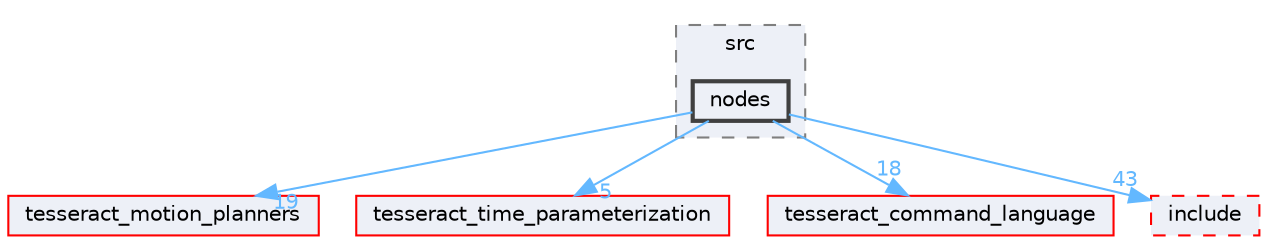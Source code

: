 digraph "tesseract_task_composer/src/nodes"
{
 // LATEX_PDF_SIZE
  bgcolor="transparent";
  edge [fontname=Helvetica,fontsize=10,labelfontname=Helvetica,labelfontsize=10];
  node [fontname=Helvetica,fontsize=10,shape=box,height=0.2,width=0.4];
  compound=true
  subgraph clusterdir_add73e4e8a44cf1cb311a5582a68d0ce {
    graph [ bgcolor="#edf0f7", pencolor="grey50", label="src", fontname=Helvetica,fontsize=10 style="filled,dashed", URL="dir_add73e4e8a44cf1cb311a5582a68d0ce.html",tooltip=""]
  dir_1072503c25d5aa60002a1c2f60365b12 [label="nodes", fillcolor="#edf0f7", color="grey25", style="filled,bold", URL="dir_1072503c25d5aa60002a1c2f60365b12.html",tooltip=""];
  }
  dir_ae3a79ad3cbc8e5dda6288dc4d617504 [label="tesseract_motion_planners", fillcolor="#edf0f7", color="red", style="filled", URL="dir_ae3a79ad3cbc8e5dda6288dc4d617504.html",tooltip=""];
  dir_d95fa72e1f80b7ab426a2222fe7ccfd9 [label="tesseract_time_parameterization", fillcolor="#edf0f7", color="red", style="filled", URL="dir_d95fa72e1f80b7ab426a2222fe7ccfd9.html",tooltip=""];
  dir_fa47c2fa9b13a12fc195f1b83854b816 [label="tesseract_command_language", fillcolor="#edf0f7", color="red", style="filled", URL="dir_fa47c2fa9b13a12fc195f1b83854b816.html",tooltip=""];
  dir_ff05f754d9f00523f9dfe00daec97662 [label="include", fillcolor="#edf0f7", color="red", style="filled,dashed", URL="dir_ff05f754d9f00523f9dfe00daec97662.html",tooltip=""];
  dir_1072503c25d5aa60002a1c2f60365b12->dir_ae3a79ad3cbc8e5dda6288dc4d617504 [headlabel="19", labeldistance=1.5 headhref="dir_000025_000064.html" color="steelblue1" fontcolor="steelblue1"];
  dir_1072503c25d5aa60002a1c2f60365b12->dir_d95fa72e1f80b7ab426a2222fe7ccfd9 [headlabel="5", labeldistance=1.5 headhref="dir_000025_000072.html" color="steelblue1" fontcolor="steelblue1"];
  dir_1072503c25d5aa60002a1c2f60365b12->dir_fa47c2fa9b13a12fc195f1b83854b816 [headlabel="18", labeldistance=1.5 headhref="dir_000025_000060.html" color="steelblue1" fontcolor="steelblue1"];
  dir_1072503c25d5aa60002a1c2f60365b12->dir_ff05f754d9f00523f9dfe00daec97662 [headlabel="43", labeldistance=1.5 headhref="dir_000025_000017.html" color="steelblue1" fontcolor="steelblue1"];
}
